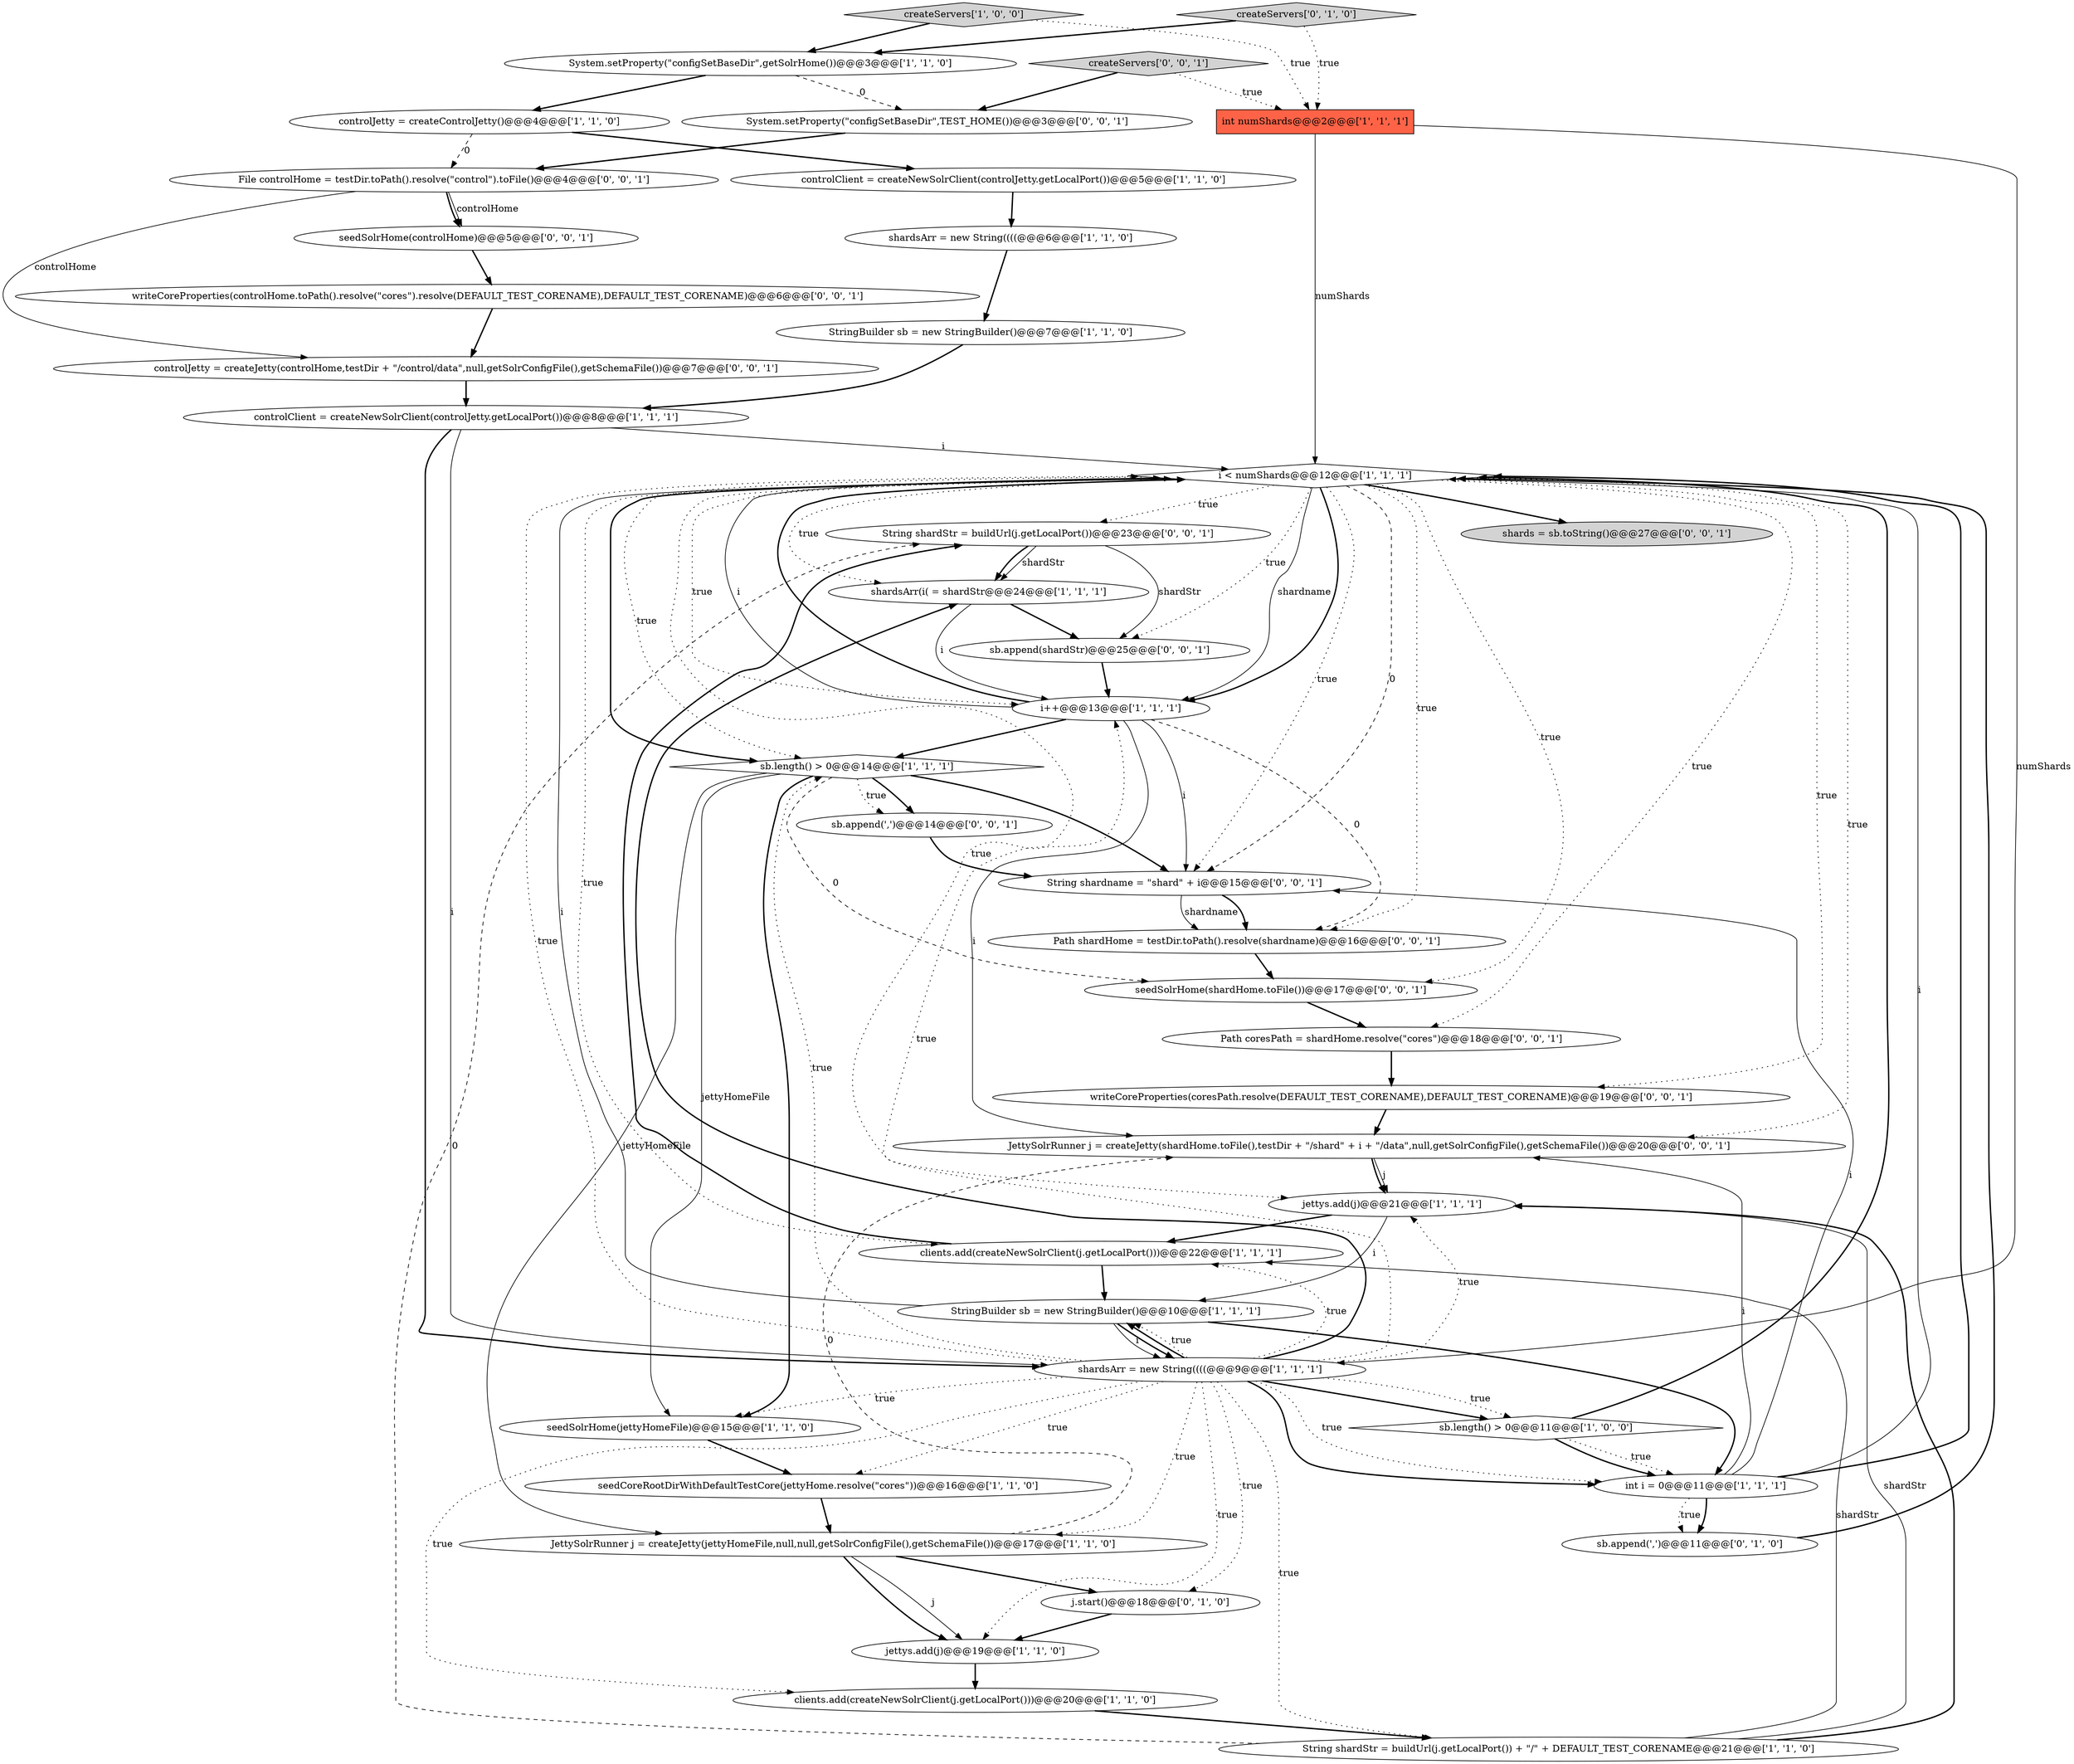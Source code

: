 digraph {
20 [style = filled, label = "i < numShards@@@12@@@['1', '1', '1']", fillcolor = white, shape = diamond image = "AAA0AAABBB1BBB"];
23 [style = filled, label = "int i = 0@@@11@@@['1', '1', '1']", fillcolor = white, shape = ellipse image = "AAA0AAABBB1BBB"];
13 [style = filled, label = "controlClient = createNewSolrClient(controlJetty.getLocalPort())@@@5@@@['1', '1', '0']", fillcolor = white, shape = ellipse image = "AAA0AAABBB1BBB"];
30 [style = filled, label = "String shardStr = buildUrl(j.getLocalPort())@@@23@@@['0', '0', '1']", fillcolor = white, shape = ellipse image = "AAA0AAABBB3BBB"];
41 [style = filled, label = "sb.append(',')@@@14@@@['0', '0', '1']", fillcolor = white, shape = ellipse image = "AAA0AAABBB3BBB"];
15 [style = filled, label = "clients.add(createNewSolrClient(j.getLocalPort()))@@@22@@@['1', '1', '1']", fillcolor = white, shape = ellipse image = "AAA0AAABBB1BBB"];
40 [style = filled, label = "Path shardHome = testDir.toPath().resolve(shardname)@@@16@@@['0', '0', '1']", fillcolor = white, shape = ellipse image = "AAA0AAABBB3BBB"];
9 [style = filled, label = "i++@@@13@@@['1', '1', '1']", fillcolor = white, shape = ellipse image = "AAA0AAABBB1BBB"];
39 [style = filled, label = "seedSolrHome(controlHome)@@@5@@@['0', '0', '1']", fillcolor = white, shape = ellipse image = "AAA0AAABBB3BBB"];
28 [style = filled, label = "shards = sb.toString()@@@27@@@['0', '0', '1']", fillcolor = lightgray, shape = ellipse image = "AAA0AAABBB3BBB"];
14 [style = filled, label = "createServers['1', '0', '0']", fillcolor = lightgray, shape = diamond image = "AAA0AAABBB1BBB"];
24 [style = filled, label = "sb.append(',')@@@11@@@['0', '1', '0']", fillcolor = white, shape = ellipse image = "AAA0AAABBB2BBB"];
36 [style = filled, label = "File controlHome = testDir.toPath().resolve(\"control\").toFile()@@@4@@@['0', '0', '1']", fillcolor = white, shape = ellipse image = "AAA0AAABBB3BBB"];
29 [style = filled, label = "String shardname = \"shard\" + i@@@15@@@['0', '0', '1']", fillcolor = white, shape = ellipse image = "AAA0AAABBB3BBB"];
18 [style = filled, label = "shardsArr(i( = shardStr@@@24@@@['1', '1', '1']", fillcolor = white, shape = ellipse image = "AAA0AAABBB1BBB"];
37 [style = filled, label = "controlJetty = createJetty(controlHome,testDir + \"/control/data\",null,getSolrConfigFile(),getSchemaFile())@@@7@@@['0', '0', '1']", fillcolor = white, shape = ellipse image = "AAA0AAABBB3BBB"];
25 [style = filled, label = "createServers['0', '1', '0']", fillcolor = lightgray, shape = diamond image = "AAA0AAABBB2BBB"];
31 [style = filled, label = "JettySolrRunner j = createJetty(shardHome.toFile(),testDir + \"/shard\" + i + \"/data\",null,getSolrConfigFile(),getSchemaFile())@@@20@@@['0', '0', '1']", fillcolor = white, shape = ellipse image = "AAA0AAABBB3BBB"];
4 [style = filled, label = "shardsArr = new String((((@@@9@@@['1', '1', '1']", fillcolor = white, shape = ellipse image = "AAA0AAABBB1BBB"];
42 [style = filled, label = "seedSolrHome(shardHome.toFile())@@@17@@@['0', '0', '1']", fillcolor = white, shape = ellipse image = "AAA0AAABBB3BBB"];
3 [style = filled, label = "controlClient = createNewSolrClient(controlJetty.getLocalPort())@@@8@@@['1', '1', '1']", fillcolor = white, shape = ellipse image = "AAA0AAABBB1BBB"];
16 [style = filled, label = "shardsArr = new String((((@@@6@@@['1', '1', '0']", fillcolor = white, shape = ellipse image = "AAA0AAABBB1BBB"];
7 [style = filled, label = "JettySolrRunner j = createJetty(jettyHomeFile,null,null,getSolrConfigFile(),getSchemaFile())@@@17@@@['1', '1', '0']", fillcolor = white, shape = ellipse image = "AAA0AAABBB1BBB"];
17 [style = filled, label = "jettys.add(j)@@@19@@@['1', '1', '0']", fillcolor = white, shape = ellipse image = "AAA0AAABBB1BBB"];
0 [style = filled, label = "seedSolrHome(jettyHomeFile)@@@15@@@['1', '1', '0']", fillcolor = white, shape = ellipse image = "AAA0AAABBB1BBB"];
8 [style = filled, label = "jettys.add(j)@@@21@@@['1', '1', '1']", fillcolor = white, shape = ellipse image = "AAA0AAABBB1BBB"];
1 [style = filled, label = "seedCoreRootDirWithDefaultTestCore(jettyHome.resolve(\"cores\"))@@@16@@@['1', '1', '0']", fillcolor = white, shape = ellipse image = "AAA0AAABBB1BBB"];
22 [style = filled, label = "System.setProperty(\"configSetBaseDir\",getSolrHome())@@@3@@@['1', '1', '0']", fillcolor = white, shape = ellipse image = "AAA0AAABBB1BBB"];
11 [style = filled, label = "sb.length() > 0@@@11@@@['1', '0', '0']", fillcolor = white, shape = diamond image = "AAA0AAABBB1BBB"];
33 [style = filled, label = "sb.append(shardStr)@@@25@@@['0', '0', '1']", fillcolor = white, shape = ellipse image = "AAA0AAABBB3BBB"];
34 [style = filled, label = "writeCoreProperties(coresPath.resolve(DEFAULT_TEST_CORENAME),DEFAULT_TEST_CORENAME)@@@19@@@['0', '0', '1']", fillcolor = white, shape = ellipse image = "AAA0AAABBB3BBB"];
10 [style = filled, label = "int numShards@@@2@@@['1', '1', '1']", fillcolor = tomato, shape = box image = "AAA0AAABBB1BBB"];
12 [style = filled, label = "String shardStr = buildUrl(j.getLocalPort()) + \"/\" + DEFAULT_TEST_CORENAME@@@21@@@['1', '1', '0']", fillcolor = white, shape = ellipse image = "AAA0AAABBB1BBB"];
35 [style = filled, label = "System.setProperty(\"configSetBaseDir\",TEST_HOME())@@@3@@@['0', '0', '1']", fillcolor = white, shape = ellipse image = "AAA0AAABBB3BBB"];
27 [style = filled, label = "writeCoreProperties(controlHome.toPath().resolve(\"cores\").resolve(DEFAULT_TEST_CORENAME),DEFAULT_TEST_CORENAME)@@@6@@@['0', '0', '1']", fillcolor = white, shape = ellipse image = "AAA0AAABBB3BBB"];
26 [style = filled, label = "j.start()@@@18@@@['0', '1', '0']", fillcolor = white, shape = ellipse image = "AAA1AAABBB2BBB"];
38 [style = filled, label = "Path coresPath = shardHome.resolve(\"cores\")@@@18@@@['0', '0', '1']", fillcolor = white, shape = ellipse image = "AAA0AAABBB3BBB"];
6 [style = filled, label = "controlJetty = createControlJetty()@@@4@@@['1', '1', '0']", fillcolor = white, shape = ellipse image = "AAA0AAABBB1BBB"];
32 [style = filled, label = "createServers['0', '0', '1']", fillcolor = lightgray, shape = diamond image = "AAA0AAABBB3BBB"];
19 [style = filled, label = "StringBuilder sb = new StringBuilder()@@@7@@@['1', '1', '0']", fillcolor = white, shape = ellipse image = "AAA0AAABBB1BBB"];
5 [style = filled, label = "sb.length() > 0@@@14@@@['1', '1', '1']", fillcolor = white, shape = diamond image = "AAA0AAABBB1BBB"];
21 [style = filled, label = "StringBuilder sb = new StringBuilder()@@@10@@@['1', '1', '1']", fillcolor = white, shape = ellipse image = "AAA0AAABBB1BBB"];
2 [style = filled, label = "clients.add(createNewSolrClient(j.getLocalPort()))@@@20@@@['1', '1', '0']", fillcolor = white, shape = ellipse image = "AAA0AAABBB1BBB"];
19->3 [style = bold, label=""];
11->23 [style = dotted, label="true"];
8->21 [style = solid, label="i"];
5->42 [style = dashed, label="0"];
26->17 [style = bold, label=""];
20->31 [style = dotted, label="true"];
4->21 [style = dotted, label="true"];
4->12 [style = dotted, label="true"];
10->20 [style = solid, label="numShards"];
20->18 [style = dotted, label="true"];
4->7 [style = dotted, label="true"];
39->27 [style = bold, label=""];
4->26 [style = dotted, label="true"];
4->17 [style = dotted, label="true"];
4->0 [style = dotted, label="true"];
23->31 [style = solid, label="i"];
36->37 [style = solid, label="controlHome"];
31->8 [style = solid, label="j"];
32->10 [style = dotted, label="true"];
29->40 [style = solid, label="shardname"];
11->23 [style = bold, label=""];
4->23 [style = bold, label=""];
5->29 [style = bold, label=""];
33->9 [style = bold, label=""];
9->29 [style = solid, label="i"];
4->5 [style = dotted, label="true"];
4->9 [style = dotted, label="true"];
21->4 [style = bold, label=""];
4->21 [style = bold, label=""];
17->2 [style = bold, label=""];
12->30 [style = dashed, label="0"];
20->34 [style = dotted, label="true"];
5->41 [style = bold, label=""];
11->20 [style = bold, label=""];
20->42 [style = dotted, label="true"];
20->40 [style = dotted, label="true"];
9->20 [style = solid, label="i"];
9->20 [style = bold, label=""];
3->20 [style = solid, label="i"];
38->34 [style = bold, label=""];
3->4 [style = solid, label="i"];
15->21 [style = bold, label=""];
36->39 [style = solid, label="controlHome"];
20->38 [style = dotted, label="true"];
23->29 [style = solid, label="i"];
25->10 [style = dotted, label="true"];
20->29 [style = dotted, label="true"];
5->7 [style = solid, label="jettyHomeFile"];
23->20 [style = solid, label="i"];
35->36 [style = bold, label=""];
20->30 [style = dotted, label="true"];
20->5 [style = dotted, label="true"];
18->9 [style = solid, label="i"];
37->3 [style = bold, label=""];
9->40 [style = dashed, label="0"];
30->18 [style = solid, label="shardStr"];
14->22 [style = bold, label=""];
15->30 [style = bold, label=""];
40->42 [style = bold, label=""];
12->8 [style = solid, label="shardStr"];
22->6 [style = bold, label=""];
12->15 [style = solid, label="shardStr"];
24->20 [style = bold, label=""];
30->18 [style = bold, label=""];
7->31 [style = dashed, label="0"];
16->19 [style = bold, label=""];
20->5 [style = bold, label=""];
20->29 [style = dashed, label="0"];
4->11 [style = dotted, label="true"];
18->33 [style = bold, label=""];
21->4 [style = solid, label="i"];
27->37 [style = bold, label=""];
4->1 [style = dotted, label="true"];
13->16 [style = bold, label=""];
34->31 [style = bold, label=""];
23->20 [style = bold, label=""];
20->33 [style = dotted, label="true"];
6->36 [style = dashed, label="0"];
30->33 [style = solid, label="shardStr"];
7->17 [style = bold, label=""];
4->23 [style = dotted, label="true"];
20->9 [style = solid, label="shardname"];
20->9 [style = bold, label=""];
1->7 [style = bold, label=""];
9->5 [style = bold, label=""];
12->8 [style = bold, label=""];
3->4 [style = bold, label=""];
9->31 [style = solid, label="i"];
4->18 [style = bold, label=""];
4->20 [style = dotted, label="true"];
29->40 [style = bold, label=""];
4->2 [style = dotted, label="true"];
23->24 [style = bold, label=""];
7->17 [style = solid, label="j"];
4->11 [style = bold, label=""];
31->8 [style = bold, label=""];
10->4 [style = solid, label="numShards"];
23->24 [style = dotted, label="true"];
6->13 [style = bold, label=""];
7->26 [style = bold, label=""];
42->38 [style = bold, label=""];
0->1 [style = bold, label=""];
4->8 [style = dotted, label="true"];
20->15 [style = dotted, label="true"];
5->0 [style = solid, label="jettyHomeFile"];
5->0 [style = bold, label=""];
22->35 [style = dashed, label="0"];
32->35 [style = bold, label=""];
41->29 [style = bold, label=""];
4->15 [style = dotted, label="true"];
14->10 [style = dotted, label="true"];
20->28 [style = bold, label=""];
20->9 [style = dotted, label="true"];
20->8 [style = dotted, label="true"];
21->23 [style = bold, label=""];
5->41 [style = dotted, label="true"];
21->20 [style = solid, label="i"];
25->22 [style = bold, label=""];
36->39 [style = bold, label=""];
8->15 [style = bold, label=""];
2->12 [style = bold, label=""];
}

